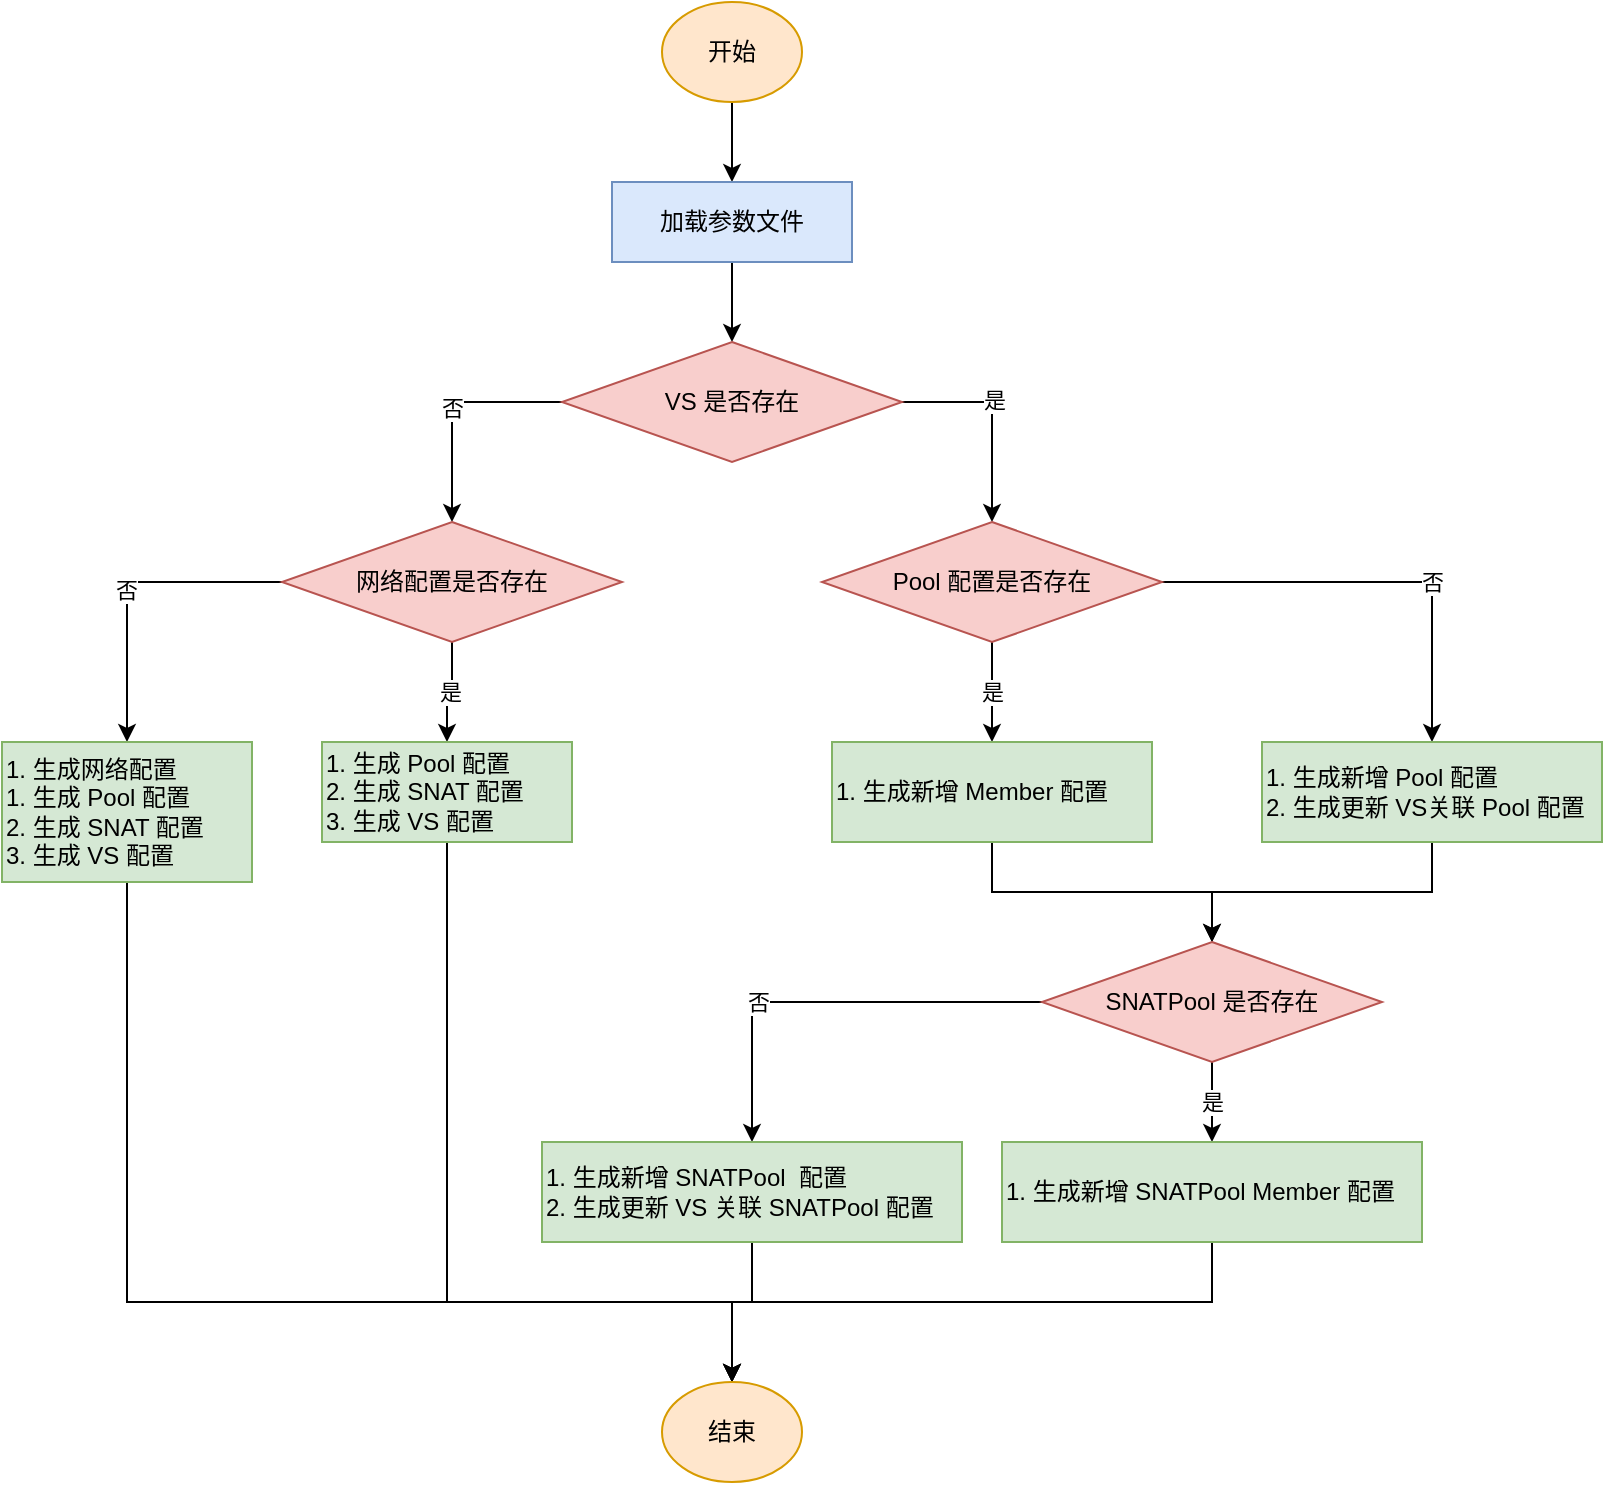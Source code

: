 <mxfile version="21.3.8" type="github">
  <diagram name="Page-1" id="RXxPayNnIbjiyFpjj1rx">
    <mxGraphModel dx="1194" dy="716" grid="1" gridSize="10" guides="1" tooltips="1" connect="1" arrows="1" fold="1" page="1" pageScale="1" pageWidth="850" pageHeight="1100" math="0" shadow="0">
      <root>
        <mxCell id="0" />
        <mxCell id="1" parent="0" />
        <mxCell id="K4DUxFxKkhJDQCSjoFBc-3" style="edgeStyle=orthogonalEdgeStyle;rounded=0;orthogonalLoop=1;jettySize=auto;html=1;exitX=0.5;exitY=1;exitDx=0;exitDy=0;entryX=0.5;entryY=0;entryDx=0;entryDy=0;" edge="1" parent="1" source="K4DUxFxKkhJDQCSjoFBc-1" target="K4DUxFxKkhJDQCSjoFBc-2">
          <mxGeometry relative="1" as="geometry" />
        </mxCell>
        <mxCell id="K4DUxFxKkhJDQCSjoFBc-1" value="开始" style="ellipse;whiteSpace=wrap;html=1;fillColor=#ffe6cc;strokeColor=#d79b00;" vertex="1" parent="1">
          <mxGeometry x="350" y="70" width="70" height="50" as="geometry" />
        </mxCell>
        <mxCell id="K4DUxFxKkhJDQCSjoFBc-5" style="edgeStyle=orthogonalEdgeStyle;rounded=0;orthogonalLoop=1;jettySize=auto;html=1;exitX=0.5;exitY=1;exitDx=0;exitDy=0;entryX=0.5;entryY=0;entryDx=0;entryDy=0;" edge="1" parent="1" source="K4DUxFxKkhJDQCSjoFBc-2" target="K4DUxFxKkhJDQCSjoFBc-4">
          <mxGeometry relative="1" as="geometry" />
        </mxCell>
        <mxCell id="K4DUxFxKkhJDQCSjoFBc-2" value="加载参数文件" style="rounded=0;whiteSpace=wrap;html=1;fillColor=#dae8fc;strokeColor=#6c8ebf;" vertex="1" parent="1">
          <mxGeometry x="325" y="160" width="120" height="40" as="geometry" />
        </mxCell>
        <mxCell id="K4DUxFxKkhJDQCSjoFBc-7" value="否" style="edgeStyle=orthogonalEdgeStyle;rounded=0;orthogonalLoop=1;jettySize=auto;html=1;exitX=0;exitY=0.5;exitDx=0;exitDy=0;entryX=0.5;entryY=0;entryDx=0;entryDy=0;" edge="1" parent="1" source="K4DUxFxKkhJDQCSjoFBc-4" target="K4DUxFxKkhJDQCSjoFBc-6">
          <mxGeometry relative="1" as="geometry" />
        </mxCell>
        <mxCell id="K4DUxFxKkhJDQCSjoFBc-9" style="edgeStyle=orthogonalEdgeStyle;rounded=0;orthogonalLoop=1;jettySize=auto;html=1;exitX=1;exitY=0.5;exitDx=0;exitDy=0;" edge="1" parent="1" source="K4DUxFxKkhJDQCSjoFBc-4" target="K4DUxFxKkhJDQCSjoFBc-8">
          <mxGeometry relative="1" as="geometry" />
        </mxCell>
        <mxCell id="K4DUxFxKkhJDQCSjoFBc-10" value="是" style="edgeLabel;html=1;align=center;verticalAlign=middle;resizable=0;points=[];" vertex="1" connectable="0" parent="K4DUxFxKkhJDQCSjoFBc-9">
          <mxGeometry x="-0.143" y="1" relative="1" as="geometry">
            <mxPoint y="-1" as="offset" />
          </mxGeometry>
        </mxCell>
        <mxCell id="K4DUxFxKkhJDQCSjoFBc-4" value="VS 是否存在" style="rhombus;whiteSpace=wrap;html=1;fillColor=#f8cecc;strokeColor=#b85450;" vertex="1" parent="1">
          <mxGeometry x="300" y="240" width="170" height="60" as="geometry" />
        </mxCell>
        <mxCell id="K4DUxFxKkhJDQCSjoFBc-12" value="是" style="edgeStyle=orthogonalEdgeStyle;rounded=0;orthogonalLoop=1;jettySize=auto;html=1;exitX=0.5;exitY=1;exitDx=0;exitDy=0;entryX=0.5;entryY=0;entryDx=0;entryDy=0;" edge="1" parent="1" source="K4DUxFxKkhJDQCSjoFBc-6" target="K4DUxFxKkhJDQCSjoFBc-11">
          <mxGeometry relative="1" as="geometry" />
        </mxCell>
        <mxCell id="K4DUxFxKkhJDQCSjoFBc-15" style="edgeStyle=orthogonalEdgeStyle;rounded=0;orthogonalLoop=1;jettySize=auto;html=1;exitX=0;exitY=0.5;exitDx=0;exitDy=0;entryX=0.5;entryY=0;entryDx=0;entryDy=0;" edge="1" parent="1" source="K4DUxFxKkhJDQCSjoFBc-6" target="K4DUxFxKkhJDQCSjoFBc-14">
          <mxGeometry relative="1" as="geometry" />
        </mxCell>
        <mxCell id="K4DUxFxKkhJDQCSjoFBc-16" value="否" style="edgeLabel;html=1;align=center;verticalAlign=middle;resizable=0;points=[];" vertex="1" connectable="0" parent="K4DUxFxKkhJDQCSjoFBc-15">
          <mxGeometry x="0.022" y="-1" relative="1" as="geometry">
            <mxPoint y="1" as="offset" />
          </mxGeometry>
        </mxCell>
        <mxCell id="K4DUxFxKkhJDQCSjoFBc-6" value="网络配置是否存在" style="rhombus;whiteSpace=wrap;html=1;fillColor=#f8cecc;strokeColor=#b85450;" vertex="1" parent="1">
          <mxGeometry x="160" y="330" width="170" height="60" as="geometry" />
        </mxCell>
        <mxCell id="K4DUxFxKkhJDQCSjoFBc-18" value="是" style="edgeStyle=orthogonalEdgeStyle;rounded=0;orthogonalLoop=1;jettySize=auto;html=1;exitX=0.5;exitY=1;exitDx=0;exitDy=0;" edge="1" parent="1" source="K4DUxFxKkhJDQCSjoFBc-8" target="K4DUxFxKkhJDQCSjoFBc-17">
          <mxGeometry relative="1" as="geometry" />
        </mxCell>
        <mxCell id="K4DUxFxKkhJDQCSjoFBc-22" style="edgeStyle=orthogonalEdgeStyle;rounded=0;orthogonalLoop=1;jettySize=auto;html=1;exitX=1;exitY=0.5;exitDx=0;exitDy=0;" edge="1" parent="1" source="K4DUxFxKkhJDQCSjoFBc-8" target="K4DUxFxKkhJDQCSjoFBc-21">
          <mxGeometry relative="1" as="geometry" />
        </mxCell>
        <mxCell id="K4DUxFxKkhJDQCSjoFBc-23" value="否" style="edgeLabel;html=1;align=center;verticalAlign=middle;resizable=0;points=[];" vertex="1" connectable="0" parent="K4DUxFxKkhJDQCSjoFBc-22">
          <mxGeometry x="0.257" relative="1" as="geometry">
            <mxPoint as="offset" />
          </mxGeometry>
        </mxCell>
        <mxCell id="K4DUxFxKkhJDQCSjoFBc-8" value="Pool 配置是否存在" style="rhombus;whiteSpace=wrap;html=1;fillColor=#f8cecc;strokeColor=#b85450;" vertex="1" parent="1">
          <mxGeometry x="430" y="330" width="170" height="60" as="geometry" />
        </mxCell>
        <mxCell id="K4DUxFxKkhJDQCSjoFBc-37" style="edgeStyle=orthogonalEdgeStyle;rounded=0;orthogonalLoop=1;jettySize=auto;html=1;exitX=0.5;exitY=1;exitDx=0;exitDy=0;entryX=0.5;entryY=0;entryDx=0;entryDy=0;" edge="1" parent="1" source="K4DUxFxKkhJDQCSjoFBc-11" target="K4DUxFxKkhJDQCSjoFBc-34">
          <mxGeometry relative="1" as="geometry">
            <Array as="points">
              <mxPoint x="243" y="720" />
              <mxPoint x="385" y="720" />
            </Array>
          </mxGeometry>
        </mxCell>
        <mxCell id="K4DUxFxKkhJDQCSjoFBc-11" value="&lt;div style=&quot;&quot;&gt;&lt;span style=&quot;background-color: initial;&quot;&gt;1. 生成 Pool 配置&lt;/span&gt;&lt;/div&gt;2. 生成 SNAT 配置&lt;br&gt;3. 生成 VS 配置" style="rounded=0;whiteSpace=wrap;html=1;align=left;fillColor=#d5e8d4;strokeColor=#82b366;" vertex="1" parent="1">
          <mxGeometry x="180" y="440" width="125" height="50" as="geometry" />
        </mxCell>
        <mxCell id="K4DUxFxKkhJDQCSjoFBc-38" style="edgeStyle=orthogonalEdgeStyle;rounded=0;orthogonalLoop=1;jettySize=auto;html=1;exitX=0.5;exitY=1;exitDx=0;exitDy=0;" edge="1" parent="1" source="K4DUxFxKkhJDQCSjoFBc-14" target="K4DUxFxKkhJDQCSjoFBc-34">
          <mxGeometry relative="1" as="geometry">
            <Array as="points">
              <mxPoint x="83" y="720" />
              <mxPoint x="385" y="720" />
            </Array>
          </mxGeometry>
        </mxCell>
        <mxCell id="K4DUxFxKkhJDQCSjoFBc-14" value="&lt;div style=&quot;&quot;&gt;&lt;span style=&quot;background-color: initial;&quot;&gt;1. 生成网络配置&lt;/span&gt;&lt;/div&gt;&lt;div style=&quot;&quot;&gt;&lt;span style=&quot;background-color: initial;&quot;&gt;1. 生成 Pool 配置&lt;/span&gt;&lt;/div&gt;2. 生成 SNAT 配置&lt;br&gt;3. 生成 VS 配置" style="rounded=0;whiteSpace=wrap;html=1;align=left;fillColor=#d5e8d4;strokeColor=#82b366;" vertex="1" parent="1">
          <mxGeometry x="20" y="440" width="125" height="70" as="geometry" />
        </mxCell>
        <mxCell id="K4DUxFxKkhJDQCSjoFBc-25" style="edgeStyle=orthogonalEdgeStyle;rounded=0;orthogonalLoop=1;jettySize=auto;html=1;exitX=0.5;exitY=1;exitDx=0;exitDy=0;entryX=0.5;entryY=0;entryDx=0;entryDy=0;" edge="1" parent="1" source="K4DUxFxKkhJDQCSjoFBc-17" target="K4DUxFxKkhJDQCSjoFBc-24">
          <mxGeometry relative="1" as="geometry" />
        </mxCell>
        <mxCell id="K4DUxFxKkhJDQCSjoFBc-17" value="&lt;div style=&quot;&quot;&gt;&lt;span style=&quot;background-color: initial;&quot;&gt;1. 生成新增 Member 配置&lt;/span&gt;&lt;/div&gt;" style="rounded=0;whiteSpace=wrap;html=1;align=left;fillColor=#d5e8d4;strokeColor=#82b366;" vertex="1" parent="1">
          <mxGeometry x="435" y="440" width="160" height="50" as="geometry" />
        </mxCell>
        <mxCell id="K4DUxFxKkhJDQCSjoFBc-27" style="edgeStyle=orthogonalEdgeStyle;rounded=0;orthogonalLoop=1;jettySize=auto;html=1;exitX=0.5;exitY=1;exitDx=0;exitDy=0;entryX=0.5;entryY=0;entryDx=0;entryDy=0;" edge="1" parent="1" source="K4DUxFxKkhJDQCSjoFBc-21" target="K4DUxFxKkhJDQCSjoFBc-24">
          <mxGeometry relative="1" as="geometry" />
        </mxCell>
        <mxCell id="K4DUxFxKkhJDQCSjoFBc-21" value="&lt;div style=&quot;&quot;&gt;&lt;span style=&quot;background-color: initial;&quot;&gt;1. 生成新增 Pool 配置&lt;/span&gt;&lt;/div&gt;&lt;div style=&quot;&quot;&gt;&lt;span style=&quot;background-color: initial;&quot;&gt;2. 生成更新 VS关联 Pool 配置&lt;/span&gt;&lt;/div&gt;" style="rounded=0;whiteSpace=wrap;html=1;align=left;fillColor=#d5e8d4;strokeColor=#82b366;" vertex="1" parent="1">
          <mxGeometry x="650" y="440" width="170" height="50" as="geometry" />
        </mxCell>
        <mxCell id="K4DUxFxKkhJDQCSjoFBc-30" value="是" style="edgeStyle=orthogonalEdgeStyle;rounded=0;orthogonalLoop=1;jettySize=auto;html=1;exitX=0.5;exitY=1;exitDx=0;exitDy=0;entryX=0.5;entryY=0;entryDx=0;entryDy=0;" edge="1" parent="1" source="K4DUxFxKkhJDQCSjoFBc-24" target="K4DUxFxKkhJDQCSjoFBc-29">
          <mxGeometry relative="1" as="geometry" />
        </mxCell>
        <mxCell id="K4DUxFxKkhJDQCSjoFBc-32" style="edgeStyle=orthogonalEdgeStyle;rounded=0;orthogonalLoop=1;jettySize=auto;html=1;exitX=0;exitY=0.5;exitDx=0;exitDy=0;entryX=0.5;entryY=0;entryDx=0;entryDy=0;" edge="1" parent="1" source="K4DUxFxKkhJDQCSjoFBc-24" target="K4DUxFxKkhJDQCSjoFBc-31">
          <mxGeometry relative="1" as="geometry" />
        </mxCell>
        <mxCell id="K4DUxFxKkhJDQCSjoFBc-33" value="否" style="edgeLabel;html=1;align=center;verticalAlign=middle;resizable=0;points=[];" vertex="1" connectable="0" parent="K4DUxFxKkhJDQCSjoFBc-32">
          <mxGeometry x="0.347" y="3" relative="1" as="geometry">
            <mxPoint as="offset" />
          </mxGeometry>
        </mxCell>
        <mxCell id="K4DUxFxKkhJDQCSjoFBc-24" value="SNATPool 是否存在" style="rhombus;whiteSpace=wrap;html=1;fillColor=#f8cecc;strokeColor=#b85450;" vertex="1" parent="1">
          <mxGeometry x="540" y="540" width="170" height="60" as="geometry" />
        </mxCell>
        <mxCell id="K4DUxFxKkhJDQCSjoFBc-35" style="edgeStyle=orthogonalEdgeStyle;rounded=0;orthogonalLoop=1;jettySize=auto;html=1;exitX=0.5;exitY=1;exitDx=0;exitDy=0;" edge="1" parent="1" source="K4DUxFxKkhJDQCSjoFBc-29" target="K4DUxFxKkhJDQCSjoFBc-34">
          <mxGeometry relative="1" as="geometry">
            <Array as="points">
              <mxPoint x="625" y="720" />
              <mxPoint x="385" y="720" />
            </Array>
          </mxGeometry>
        </mxCell>
        <mxCell id="K4DUxFxKkhJDQCSjoFBc-29" value="&lt;div style=&quot;&quot;&gt;&lt;span style=&quot;background-color: initial;&quot;&gt;1. 生成新增 SNATPool Member 配置&lt;/span&gt;&lt;/div&gt;" style="rounded=0;whiteSpace=wrap;html=1;align=left;fillColor=#d5e8d4;strokeColor=#82b366;" vertex="1" parent="1">
          <mxGeometry x="520" y="640" width="210" height="50" as="geometry" />
        </mxCell>
        <mxCell id="K4DUxFxKkhJDQCSjoFBc-40" style="edgeStyle=orthogonalEdgeStyle;rounded=0;orthogonalLoop=1;jettySize=auto;html=1;exitX=0.5;exitY=1;exitDx=0;exitDy=0;entryX=0.5;entryY=0;entryDx=0;entryDy=0;" edge="1" parent="1" source="K4DUxFxKkhJDQCSjoFBc-31" target="K4DUxFxKkhJDQCSjoFBc-34">
          <mxGeometry relative="1" as="geometry">
            <Array as="points">
              <mxPoint x="395" y="720" />
              <mxPoint x="385" y="720" />
            </Array>
          </mxGeometry>
        </mxCell>
        <mxCell id="K4DUxFxKkhJDQCSjoFBc-31" value="&lt;div style=&quot;&quot;&gt;&lt;span style=&quot;background-color: initial;&quot;&gt;1. 生成新增 SNATPool&amp;nbsp; 配置&lt;/span&gt;&lt;/div&gt;&lt;div style=&quot;&quot;&gt;&lt;span style=&quot;background-color: initial;&quot;&gt;2. 生成更新 VS 关联 SNATPool 配置&lt;/span&gt;&lt;/div&gt;" style="rounded=0;whiteSpace=wrap;html=1;align=left;fillColor=#d5e8d4;strokeColor=#82b366;" vertex="1" parent="1">
          <mxGeometry x="290" y="640" width="210" height="50" as="geometry" />
        </mxCell>
        <mxCell id="K4DUxFxKkhJDQCSjoFBc-34" value="结束" style="ellipse;whiteSpace=wrap;html=1;fillColor=#ffe6cc;strokeColor=#d79b00;" vertex="1" parent="1">
          <mxGeometry x="350" y="760" width="70" height="50" as="geometry" />
        </mxCell>
      </root>
    </mxGraphModel>
  </diagram>
</mxfile>

